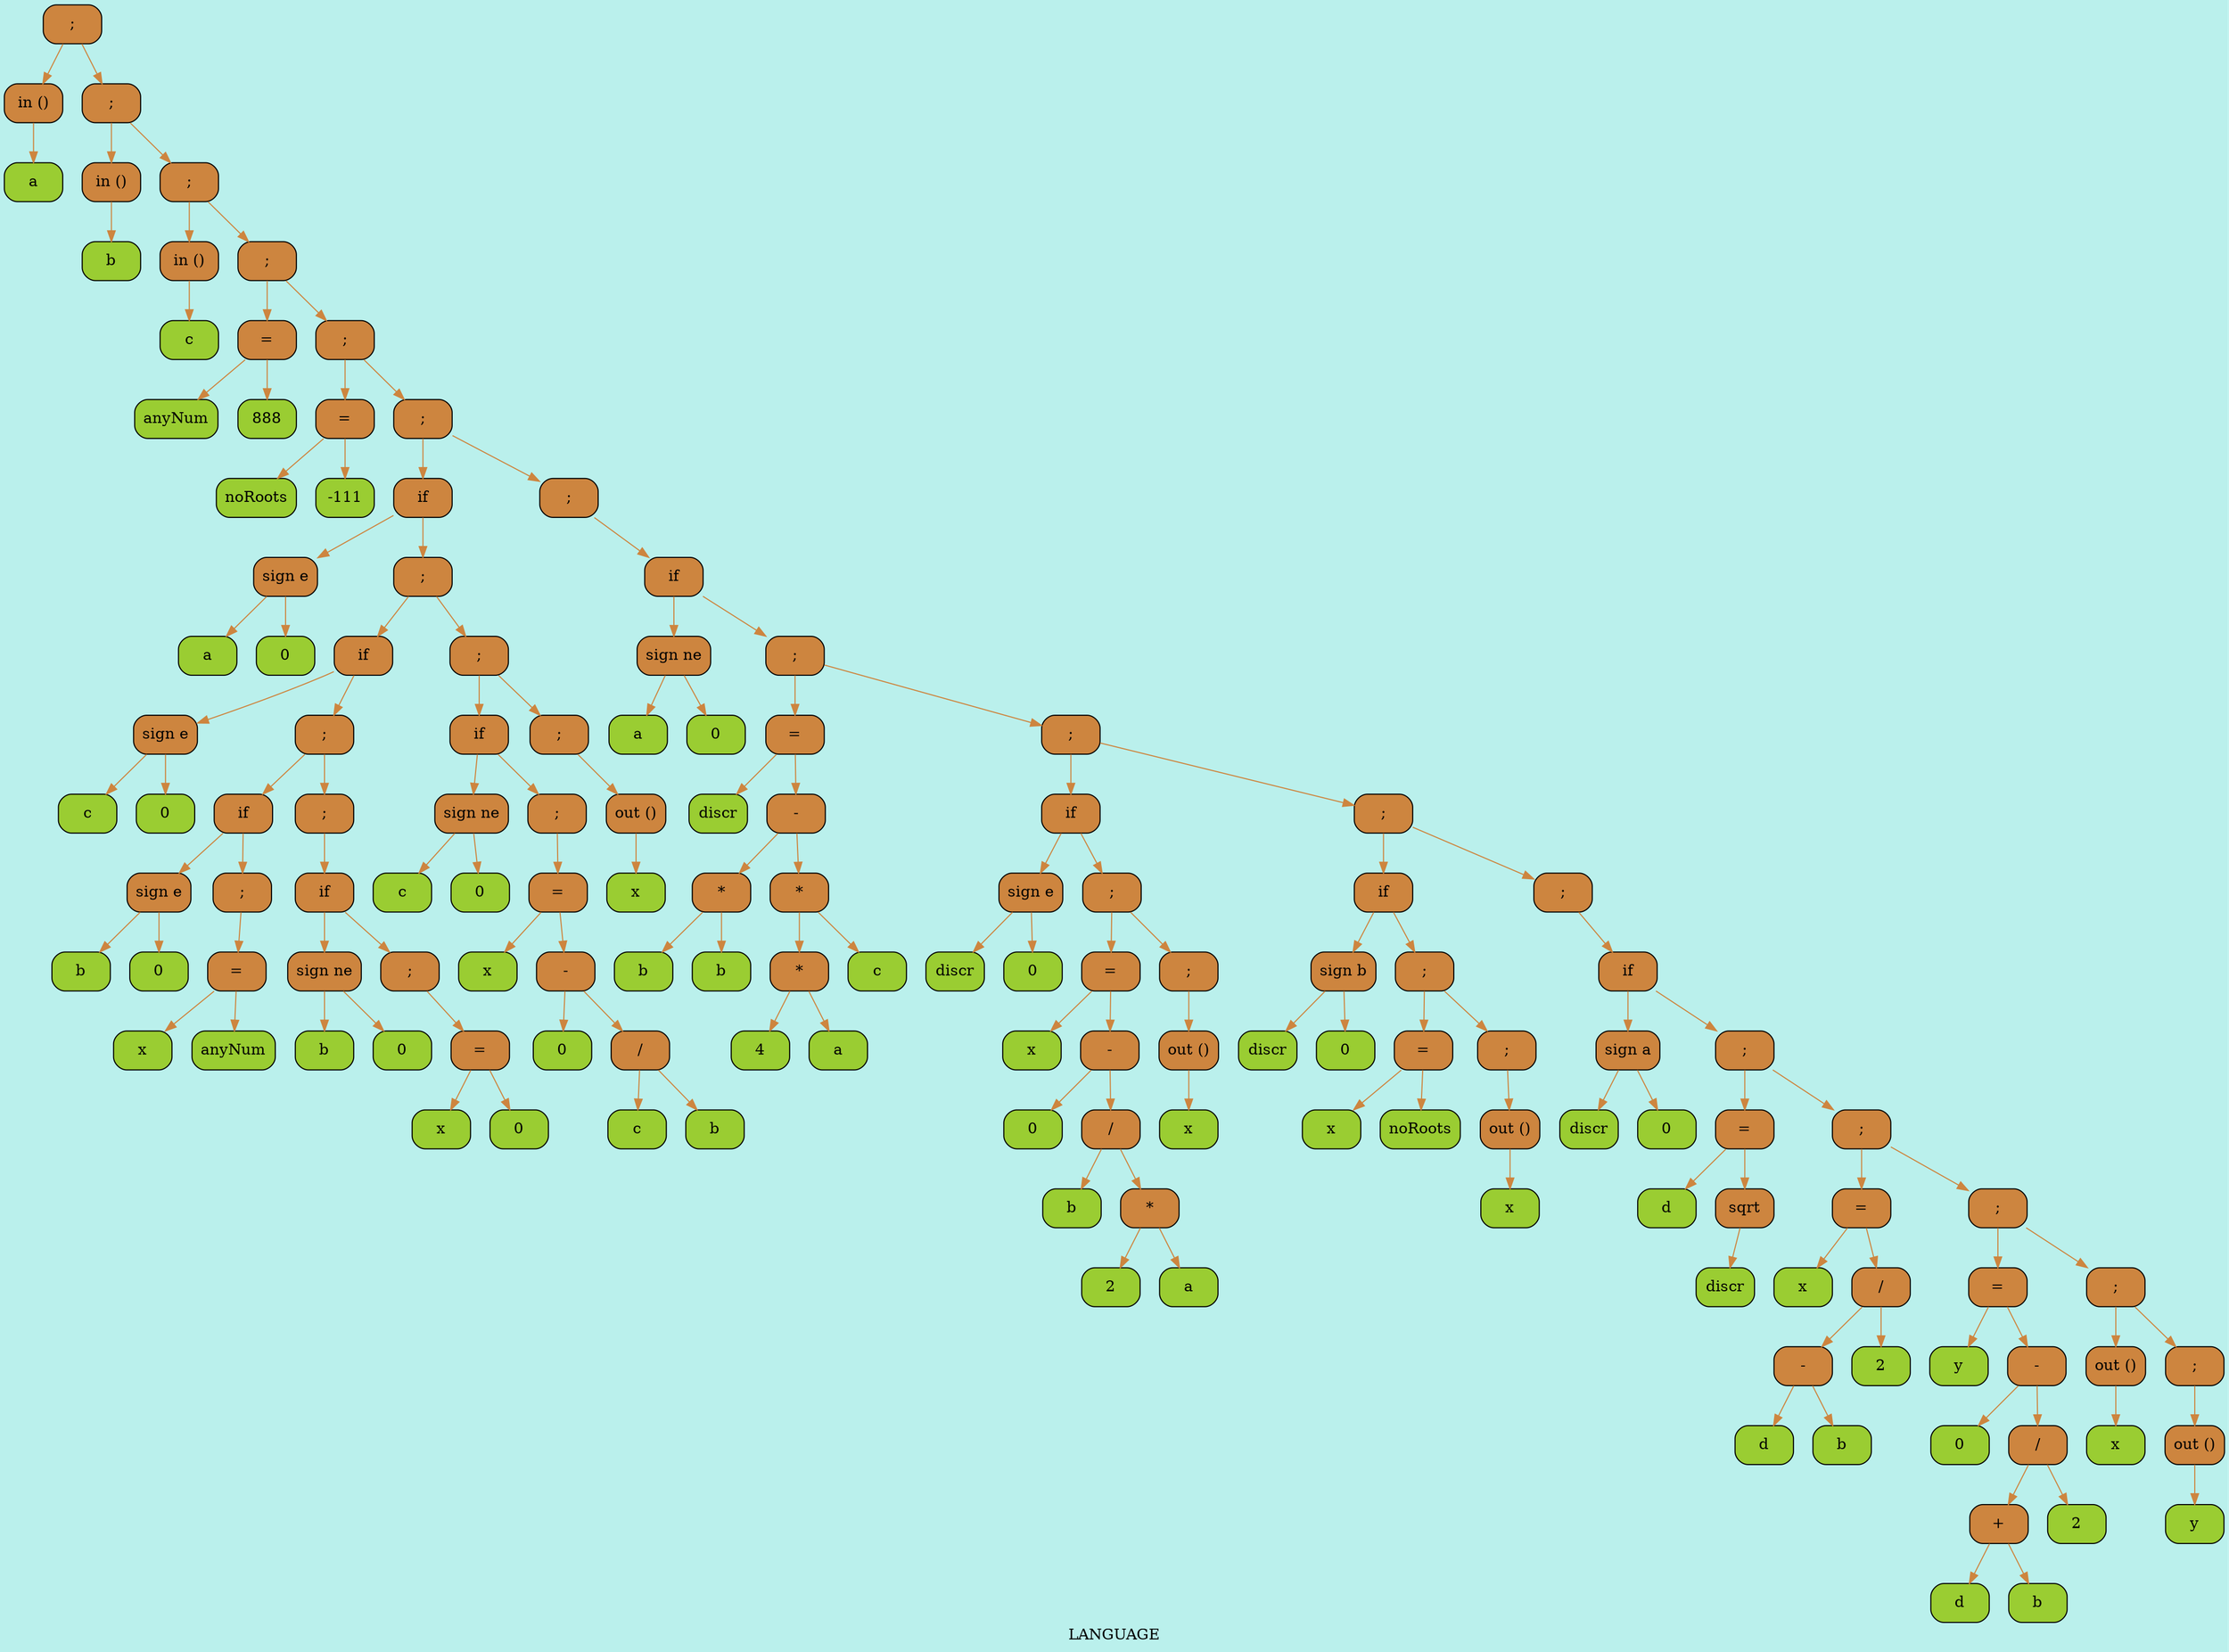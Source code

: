 digraph LANGUAGE{
label = < LANGUAGE >;
bgcolor = "#BAF0EC";
node [shape = record ];
edge [style = filled ];
 0 [shape = Mrecord, style = filled, fillcolor = Peru, label = ";" ];
 1 [shape = Mrecord, style = filled, fillcolor = Peru, label = "in ()" ];
 2 [shape = Mrecord, style = filled, fillcolor = YellowGreen, label = "a" ];
 3 [shape = Mrecord, style = filled, fillcolor = Peru, label = ";" ];
 4 [shape = Mrecord, style = filled, fillcolor = Peru, label = "in ()" ];
 5 [shape = Mrecord, style = filled, fillcolor = YellowGreen, label = "b" ];
 6 [shape = Mrecord, style = filled, fillcolor = Peru, label = ";" ];
 7 [shape = Mrecord, style = filled, fillcolor = Peru, label = "in ()" ];
 8 [shape = Mrecord, style = filled, fillcolor = YellowGreen, label = "c" ];
 9 [shape = Mrecord, style = filled, fillcolor = Peru, label = ";" ];
 10 [shape = Mrecord, style = filled, fillcolor = Peru, label = "=" ];
 11 [shape = Mrecord, style = filled, fillcolor = YellowGreen, label = "anyNum" ];
 12 [shape = Mrecord, style = filled, fillcolor = YellowGreen, label = "888" ];
 13 [shape = Mrecord, style = filled, fillcolor = Peru, label = ";" ];
 14 [shape = Mrecord, style = filled, fillcolor = Peru, label = "=" ];
 15 [shape = Mrecord, style = filled, fillcolor = YellowGreen, label = "noRoots" ];
 16 [shape = Mrecord, style = filled, fillcolor = YellowGreen, label = "-111" ];
 17 [shape = Mrecord, style = filled, fillcolor = Peru, label = ";" ];
 18 [shape = Mrecord, style = filled, fillcolor = Peru, label = "if" ];
 19 [shape = Mrecord, style = filled, fillcolor = Peru, label = "sign e" ];
 20 [shape = Mrecord, style = filled, fillcolor = YellowGreen, label = "a" ];
 21 [shape = Mrecord, style = filled, fillcolor = YellowGreen, label = "0" ];
 22 [shape = Mrecord, style = filled, fillcolor = Peru, label = ";" ];
 23 [shape = Mrecord, style = filled, fillcolor = Peru, label = "if" ];
 24 [shape = Mrecord, style = filled, fillcolor = Peru, label = "sign e" ];
 25 [shape = Mrecord, style = filled, fillcolor = YellowGreen, label = "c" ];
 26 [shape = Mrecord, style = filled, fillcolor = YellowGreen, label = "0" ];
 27 [shape = Mrecord, style = filled, fillcolor = Peru, label = ";" ];
 28 [shape = Mrecord, style = filled, fillcolor = Peru, label = "if" ];
 29 [shape = Mrecord, style = filled, fillcolor = Peru, label = "sign e" ];
 30 [shape = Mrecord, style = filled, fillcolor = YellowGreen, label = "b" ];
 31 [shape = Mrecord, style = filled, fillcolor = YellowGreen, label = "0" ];
 32 [shape = Mrecord, style = filled, fillcolor = Peru, label = ";" ];
 33 [shape = Mrecord, style = filled, fillcolor = Peru, label = "=" ];
 34 [shape = Mrecord, style = filled, fillcolor = YellowGreen, label = "x" ];
 35 [shape = Mrecord, style = filled, fillcolor = YellowGreen, label = "anyNum" ];
 36 [shape = Mrecord, style = filled, fillcolor = Peru, label = ";" ];
 37 [shape = Mrecord, style = filled, fillcolor = Peru, label = "if" ];
 38 [shape = Mrecord, style = filled, fillcolor = Peru, label = "sign ne" ];
 39 [shape = Mrecord, style = filled, fillcolor = YellowGreen, label = "b" ];
 40 [shape = Mrecord, style = filled, fillcolor = YellowGreen, label = "0" ];
 41 [shape = Mrecord, style = filled, fillcolor = Peru, label = ";" ];
 42 [shape = Mrecord, style = filled, fillcolor = Peru, label = "=" ];
 43 [shape = Mrecord, style = filled, fillcolor = YellowGreen, label = "x" ];
 44 [shape = Mrecord, style = filled, fillcolor = YellowGreen, label = "0" ];
 45 [shape = Mrecord, style = filled, fillcolor = Peru, label = ";" ];
 46 [shape = Mrecord, style = filled, fillcolor = Peru, label = "if" ];
 47 [shape = Mrecord, style = filled, fillcolor = Peru, label = "sign ne" ];
 48 [shape = Mrecord, style = filled, fillcolor = YellowGreen, label = "c" ];
 49 [shape = Mrecord, style = filled, fillcolor = YellowGreen, label = "0" ];
 50 [shape = Mrecord, style = filled, fillcolor = Peru, label = ";" ];
 51 [shape = Mrecord, style = filled, fillcolor = Peru, label = "=" ];
 52 [shape = Mrecord, style = filled, fillcolor = YellowGreen, label = "x" ];
 53 [shape = Mrecord, style = filled, fillcolor = Peru, label = "-" ];
 54 [shape = Mrecord, style = filled, fillcolor = YellowGreen, label = "0" ];
 55 [shape = Mrecord, style = filled, fillcolor = Peru, label = "/" ];
 56 [shape = Mrecord, style = filled, fillcolor = YellowGreen, label = "c" ];
 57 [shape = Mrecord, style = filled, fillcolor = YellowGreen, label = "b" ];
 58 [shape = Mrecord, style = filled, fillcolor = Peru, label = ";" ];
 59 [shape = Mrecord, style = filled, fillcolor = Peru, label = "out ()" ];
 60 [shape = Mrecord, style = filled, fillcolor = YellowGreen, label = "x" ];
 61 [shape = Mrecord, style = filled, fillcolor = Peru, label = ";" ];
 62 [shape = Mrecord, style = filled, fillcolor = Peru, label = "if" ];
 63 [shape = Mrecord, style = filled, fillcolor = Peru, label = "sign ne" ];
 64 [shape = Mrecord, style = filled, fillcolor = YellowGreen, label = "a" ];
 65 [shape = Mrecord, style = filled, fillcolor = YellowGreen, label = "0" ];
 66 [shape = Mrecord, style = filled, fillcolor = Peru, label = ";" ];
 67 [shape = Mrecord, style = filled, fillcolor = Peru, label = "=" ];
 68 [shape = Mrecord, style = filled, fillcolor = YellowGreen, label = "discr" ];
 69 [shape = Mrecord, style = filled, fillcolor = Peru, label = "-" ];
 70 [shape = Mrecord, style = filled, fillcolor = Peru, label = "*" ];
 71 [shape = Mrecord, style = filled, fillcolor = YellowGreen, label = "b" ];
 72 [shape = Mrecord, style = filled, fillcolor = YellowGreen, label = "b" ];
 73 [shape = Mrecord, style = filled, fillcolor = Peru, label = "*" ];
 74 [shape = Mrecord, style = filled, fillcolor = Peru, label = "*" ];
 75 [shape = Mrecord, style = filled, fillcolor = YellowGreen, label = "4" ];
 76 [shape = Mrecord, style = filled, fillcolor = YellowGreen, label = "a" ];
 77 [shape = Mrecord, style = filled, fillcolor = YellowGreen, label = "c" ];
 78 [shape = Mrecord, style = filled, fillcolor = Peru, label = ";" ];
 79 [shape = Mrecord, style = filled, fillcolor = Peru, label = "if" ];
 80 [shape = Mrecord, style = filled, fillcolor = Peru, label = "sign e" ];
 81 [shape = Mrecord, style = filled, fillcolor = YellowGreen, label = "discr" ];
 82 [shape = Mrecord, style = filled, fillcolor = YellowGreen, label = "0" ];
 83 [shape = Mrecord, style = filled, fillcolor = Peru, label = ";" ];
 84 [shape = Mrecord, style = filled, fillcolor = Peru, label = "=" ];
 85 [shape = Mrecord, style = filled, fillcolor = YellowGreen, label = "x" ];
 86 [shape = Mrecord, style = filled, fillcolor = Peru, label = "-" ];
 87 [shape = Mrecord, style = filled, fillcolor = YellowGreen, label = "0" ];
 88 [shape = Mrecord, style = filled, fillcolor = Peru, label = "/" ];
 89 [shape = Mrecord, style = filled, fillcolor = YellowGreen, label = "b" ];
 90 [shape = Mrecord, style = filled, fillcolor = Peru, label = "*" ];
 91 [shape = Mrecord, style = filled, fillcolor = YellowGreen, label = "2" ];
 92 [shape = Mrecord, style = filled, fillcolor = YellowGreen, label = "a" ];
 93 [shape = Mrecord, style = filled, fillcolor = Peru, label = ";" ];
 94 [shape = Mrecord, style = filled, fillcolor = Peru, label = "out ()" ];
 95 [shape = Mrecord, style = filled, fillcolor = YellowGreen, label = "x" ];
 96 [shape = Mrecord, style = filled, fillcolor = Peru, label = ";" ];
 97 [shape = Mrecord, style = filled, fillcolor = Peru, label = "if" ];
 98 [shape = Mrecord, style = filled, fillcolor = Peru, label = "sign b" ];
 99 [shape = Mrecord, style = filled, fillcolor = YellowGreen, label = "discr" ];
 100 [shape = Mrecord, style = filled, fillcolor = YellowGreen, label = "0" ];
 101 [shape = Mrecord, style = filled, fillcolor = Peru, label = ";" ];
 102 [shape = Mrecord, style = filled, fillcolor = Peru, label = "=" ];
 103 [shape = Mrecord, style = filled, fillcolor = YellowGreen, label = "x" ];
 104 [shape = Mrecord, style = filled, fillcolor = YellowGreen, label = "noRoots" ];
 105 [shape = Mrecord, style = filled, fillcolor = Peru, label = ";" ];
 106 [shape = Mrecord, style = filled, fillcolor = Peru, label = "out ()" ];
 107 [shape = Mrecord, style = filled, fillcolor = YellowGreen, label = "x" ];
 108 [shape = Mrecord, style = filled, fillcolor = Peru, label = ";" ];
 109 [shape = Mrecord, style = filled, fillcolor = Peru, label = "if" ];
 110 [shape = Mrecord, style = filled, fillcolor = Peru, label = "sign a" ];
 111 [shape = Mrecord, style = filled, fillcolor = YellowGreen, label = "discr" ];
 112 [shape = Mrecord, style = filled, fillcolor = YellowGreen, label = "0" ];
 113 [shape = Mrecord, style = filled, fillcolor = Peru, label = ";" ];
 114 [shape = Mrecord, style = filled, fillcolor = Peru, label = "=" ];
 115 [shape = Mrecord, style = filled, fillcolor = YellowGreen, label = "d" ];
 116 [shape = Mrecord, style = filled, fillcolor = Peru, label = "sqrt" ];
 117 [shape = Mrecord, style = filled, fillcolor = YellowGreen, label = "discr" ];
 118 [shape = Mrecord, style = filled, fillcolor = Peru, label = ";" ];
 119 [shape = Mrecord, style = filled, fillcolor = Peru, label = "=" ];
 120 [shape = Mrecord, style = filled, fillcolor = YellowGreen, label = "x" ];
 121 [shape = Mrecord, style = filled, fillcolor = Peru, label = "/" ];
 122 [shape = Mrecord, style = filled, fillcolor = Peru, label = "-" ];
 123 [shape = Mrecord, style = filled, fillcolor = YellowGreen, label = "d" ];
 124 [shape = Mrecord, style = filled, fillcolor = YellowGreen, label = "b" ];
 125 [shape = Mrecord, style = filled, fillcolor = YellowGreen, label = "2" ];
 126 [shape = Mrecord, style = filled, fillcolor = Peru, label = ";" ];
 127 [shape = Mrecord, style = filled, fillcolor = Peru, label = "=" ];
 128 [shape = Mrecord, style = filled, fillcolor = YellowGreen, label = "y" ];
 129 [shape = Mrecord, style = filled, fillcolor = Peru, label = "-" ];
 130 [shape = Mrecord, style = filled, fillcolor = YellowGreen, label = "0" ];
 131 [shape = Mrecord, style = filled, fillcolor = Peru, label = "/" ];
 132 [shape = Mrecord, style = filled, fillcolor = Peru, label = "+" ];
 133 [shape = Mrecord, style = filled, fillcolor = YellowGreen, label = "d" ];
 134 [shape = Mrecord, style = filled, fillcolor = YellowGreen, label = "b" ];
 135 [shape = Mrecord, style = filled, fillcolor = YellowGreen, label = "2" ];
 136 [shape = Mrecord, style = filled, fillcolor = Peru, label = ";" ];
 137 [shape = Mrecord, style = filled, fillcolor = Peru, label = "out ()" ];
 138 [shape = Mrecord, style = filled, fillcolor = YellowGreen, label = "x" ];
 139 [shape = Mrecord, style = filled, fillcolor = Peru, label = ";" ];
 140 [shape = Mrecord, style = filled, fillcolor = Peru, label = "out ()" ];
 141 [shape = Mrecord, style = filled, fillcolor = YellowGreen, label = "y" ];
0 -> 1[ color = Peru ];
1 -> 2[ color = Peru ];
0 -> 3[ color = Peru ];
3 -> 4[ color = Peru ];
4 -> 5[ color = Peru ];
3 -> 6[ color = Peru ];
6 -> 7[ color = Peru ];
7 -> 8[ color = Peru ];
6 -> 9[ color = Peru ];
9 -> 10[ color = Peru ];
10 -> 11[ color = Peru ];
10 -> 12[ color = Peru ];
9 -> 13[ color = Peru ];
13 -> 14[ color = Peru ];
14 -> 15[ color = Peru ];
14 -> 16[ color = Peru ];
13 -> 17[ color = Peru ];
17 -> 18[ color = Peru ];
18 -> 19[ color = Peru ];
19 -> 20[ color = Peru ];
19 -> 21[ color = Peru ];
18 -> 22[ color = Peru ];
22 -> 23[ color = Peru ];
23 -> 24[ color = Peru ];
24 -> 25[ color = Peru ];
24 -> 26[ color = Peru ];
23 -> 27[ color = Peru ];
27 -> 28[ color = Peru ];
28 -> 29[ color = Peru ];
29 -> 30[ color = Peru ];
29 -> 31[ color = Peru ];
28 -> 32[ color = Peru ];
32 -> 33[ color = Peru ];
33 -> 34[ color = Peru ];
33 -> 35[ color = Peru ];
27 -> 36[ color = Peru ];
36 -> 37[ color = Peru ];
37 -> 38[ color = Peru ];
38 -> 39[ color = Peru ];
38 -> 40[ color = Peru ];
37 -> 41[ color = Peru ];
41 -> 42[ color = Peru ];
42 -> 43[ color = Peru ];
42 -> 44[ color = Peru ];
22 -> 45[ color = Peru ];
45 -> 46[ color = Peru ];
46 -> 47[ color = Peru ];
47 -> 48[ color = Peru ];
47 -> 49[ color = Peru ];
46 -> 50[ color = Peru ];
50 -> 51[ color = Peru ];
51 -> 52[ color = Peru ];
51 -> 53[ color = Peru ];
53 -> 54[ color = Peru ];
53 -> 55[ color = Peru ];
55 -> 56[ color = Peru ];
55 -> 57[ color = Peru ];
45 -> 58[ color = Peru ];
58 -> 59[ color = Peru ];
59 -> 60[ color = Peru ];
17 -> 61[ color = Peru ];
61 -> 62[ color = Peru ];
62 -> 63[ color = Peru ];
63 -> 64[ color = Peru ];
63 -> 65[ color = Peru ];
62 -> 66[ color = Peru ];
66 -> 67[ color = Peru ];
67 -> 68[ color = Peru ];
67 -> 69[ color = Peru ];
69 -> 70[ color = Peru ];
70 -> 71[ color = Peru ];
70 -> 72[ color = Peru ];
69 -> 73[ color = Peru ];
73 -> 74[ color = Peru ];
74 -> 75[ color = Peru ];
74 -> 76[ color = Peru ];
73 -> 77[ color = Peru ];
66 -> 78[ color = Peru ];
78 -> 79[ color = Peru ];
79 -> 80[ color = Peru ];
80 -> 81[ color = Peru ];
80 -> 82[ color = Peru ];
79 -> 83[ color = Peru ];
83 -> 84[ color = Peru ];
84 -> 85[ color = Peru ];
84 -> 86[ color = Peru ];
86 -> 87[ color = Peru ];
86 -> 88[ color = Peru ];
88 -> 89[ color = Peru ];
88 -> 90[ color = Peru ];
90 -> 91[ color = Peru ];
90 -> 92[ color = Peru ];
83 -> 93[ color = Peru ];
93 -> 94[ color = Peru ];
94 -> 95[ color = Peru ];
78 -> 96[ color = Peru ];
96 -> 97[ color = Peru ];
97 -> 98[ color = Peru ];
98 -> 99[ color = Peru ];
98 -> 100[ color = Peru ];
97 -> 101[ color = Peru ];
101 -> 102[ color = Peru ];
102 -> 103[ color = Peru ];
102 -> 104[ color = Peru ];
101 -> 105[ color = Peru ];
105 -> 106[ color = Peru ];
106 -> 107[ color = Peru ];
96 -> 108[ color = Peru ];
108 -> 109[ color = Peru ];
109 -> 110[ color = Peru ];
110 -> 111[ color = Peru ];
110 -> 112[ color = Peru ];
109 -> 113[ color = Peru ];
113 -> 114[ color = Peru ];
114 -> 115[ color = Peru ];
114 -> 116[ color = Peru ];
116 -> 117[ color = Peru ];
113 -> 118[ color = Peru ];
118 -> 119[ color = Peru ];
119 -> 120[ color = Peru ];
119 -> 121[ color = Peru ];
121 -> 122[ color = Peru ];
122 -> 123[ color = Peru ];
122 -> 124[ color = Peru ];
121 -> 125[ color = Peru ];
118 -> 126[ color = Peru ];
126 -> 127[ color = Peru ];
127 -> 128[ color = Peru ];
127 -> 129[ color = Peru ];
129 -> 130[ color = Peru ];
129 -> 131[ color = Peru ];
131 -> 132[ color = Peru ];
132 -> 133[ color = Peru ];
132 -> 134[ color = Peru ];
131 -> 135[ color = Peru ];
126 -> 136[ color = Peru ];
136 -> 137[ color = Peru ];
137 -> 138[ color = Peru ];
136 -> 139[ color = Peru ];
139 -> 140[ color = Peru ];
140 -> 141[ color = Peru ];
}